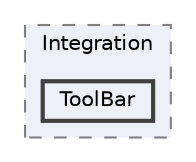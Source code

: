 digraph "Web/Modules/EleWise.ELMA.Documents.Contracts.Web/Integration/ToolBar"
{
 // LATEX_PDF_SIZE
  bgcolor="transparent";
  edge [fontname=Helvetica,fontsize=10,labelfontname=Helvetica,labelfontsize=10];
  node [fontname=Helvetica,fontsize=10,shape=box,height=0.2,width=0.4];
  compound=true
  subgraph clusterdir_78668754bef10beed14241ccd87831fc {
    graph [ bgcolor="#edf0f7", pencolor="grey50", label="Integration", fontname=Helvetica,fontsize=10 style="filled,dashed", URL="dir_78668754bef10beed14241ccd87831fc.html",tooltip=""]
  dir_7cc44d104e546f43d94830a90819c625 [label="ToolBar", fillcolor="#edf0f7", color="grey25", style="filled,bold", URL="dir_7cc44d104e546f43d94830a90819c625.html",tooltip=""];
  }
}
